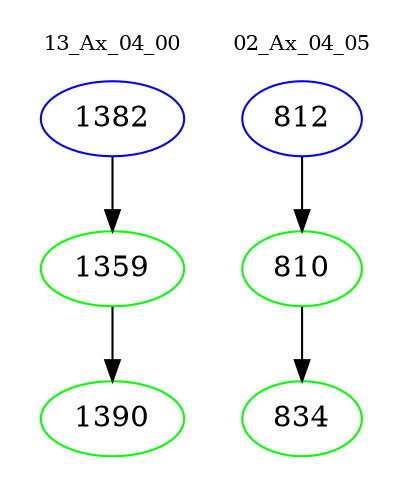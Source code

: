 digraph{
subgraph cluster_0 {
color = white
label = "13_Ax_04_00";
fontsize=10;
T0_1382 [label="1382", color="blue"]
T0_1382 -> T0_1359 [color="black"]
T0_1359 [label="1359", color="green"]
T0_1359 -> T0_1390 [color="black"]
T0_1390 [label="1390", color="green"]
}
subgraph cluster_1 {
color = white
label = "02_Ax_04_05";
fontsize=10;
T1_812 [label="812", color="blue"]
T1_812 -> T1_810 [color="black"]
T1_810 [label="810", color="green"]
T1_810 -> T1_834 [color="black"]
T1_834 [label="834", color="green"]
}
}
